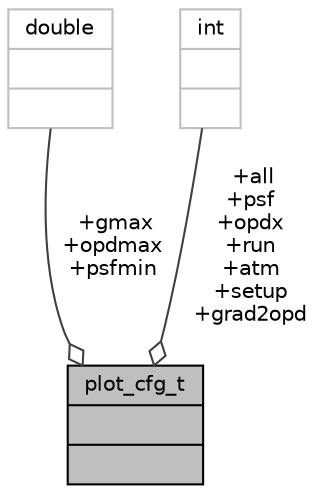 digraph "plot_cfg_t"
{
 // INTERACTIVE_SVG=YES
  bgcolor="transparent";
  edge [fontname="Helvetica",fontsize="10",labelfontname="Helvetica",labelfontsize="10"];
  node [fontname="Helvetica",fontsize="10",shape=record];
  Node208 [label="{plot_cfg_t\n||}",height=0.2,width=0.4,color="black", fillcolor="grey75", style="filled", fontcolor="black"];
  Node209 -> Node208 [color="grey25",fontsize="10",style="solid",label=" +gmax\n+opdmax\n+psfmin" ,arrowhead="odiamond",fontname="Helvetica"];
  Node209 [label="{double\n||}",height=0.2,width=0.4,color="grey75"];
  Node210 -> Node208 [color="grey25",fontsize="10",style="solid",label=" +all\n+psf\n+opdx\n+run\n+atm\n+setup\n+grad2opd" ,arrowhead="odiamond",fontname="Helvetica"];
  Node210 [label="{int\n||}",height=0.2,width=0.4,color="grey75"];
}

